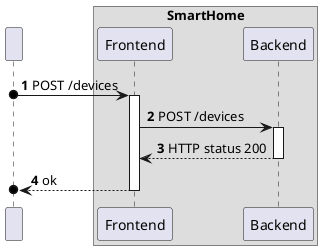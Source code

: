 @startuml
'https://plantuml.com/sequence-diagram
!pragma layout smetana

autonumber
participant " " as User

box "SmartHome"
    participant Frontend as FE
    participant Backend as BE
end box


User o-> FE : POST /devices
activate FE

FE -> BE : POST /devices
activate BE

BE --> FE : HTTP status 200
deactivate BE

FE -->o User : ok
deactivate FE



@enduml